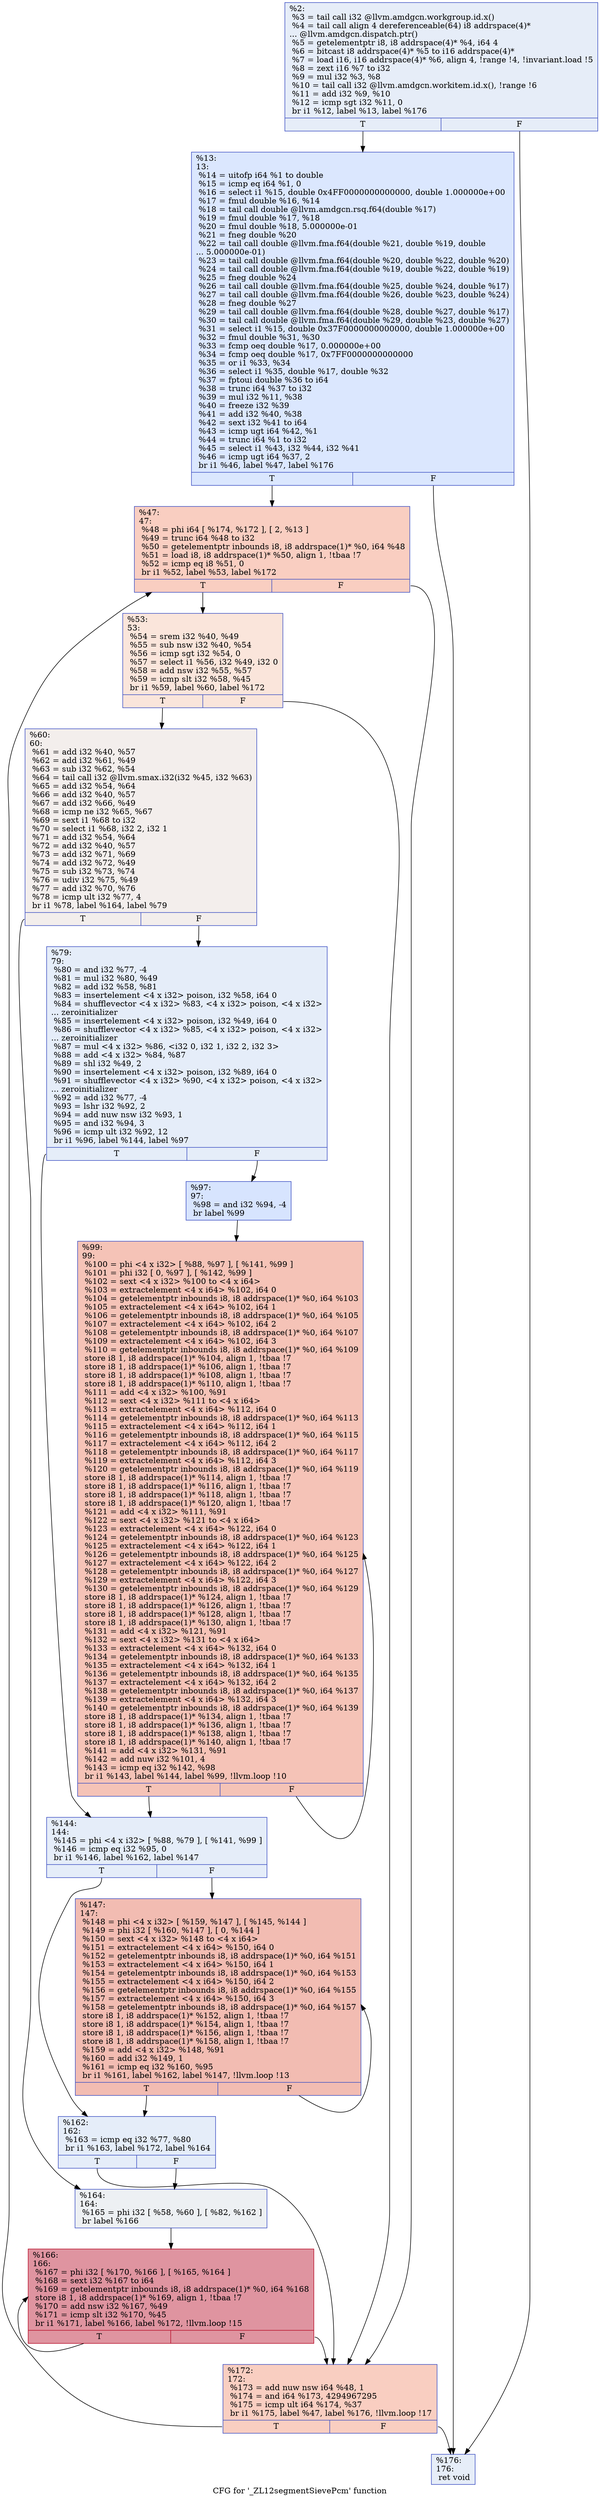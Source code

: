 digraph "CFG for '_ZL12segmentSievePcm' function" {
	label="CFG for '_ZL12segmentSievePcm' function";

	Node0x52f1590 [shape=record,color="#3d50c3ff", style=filled, fillcolor="#c7d7f070",label="{%2:\l  %3 = tail call i32 @llvm.amdgcn.workgroup.id.x()\l  %4 = tail call align 4 dereferenceable(64) i8 addrspace(4)*\l... @llvm.amdgcn.dispatch.ptr()\l  %5 = getelementptr i8, i8 addrspace(4)* %4, i64 4\l  %6 = bitcast i8 addrspace(4)* %5 to i16 addrspace(4)*\l  %7 = load i16, i16 addrspace(4)* %6, align 4, !range !4, !invariant.load !5\l  %8 = zext i16 %7 to i32\l  %9 = mul i32 %3, %8\l  %10 = tail call i32 @llvm.amdgcn.workitem.id.x(), !range !6\l  %11 = add i32 %9, %10\l  %12 = icmp sgt i32 %11, 0\l  br i1 %12, label %13, label %176\l|{<s0>T|<s1>F}}"];
	Node0x52f1590:s0 -> Node0x52f3490;
	Node0x52f1590:s1 -> Node0x52f3520;
	Node0x52f3490 [shape=record,color="#3d50c3ff", style=filled, fillcolor="#aec9fc70",label="{%13:\l13:                                               \l  %14 = uitofp i64 %1 to double\l  %15 = icmp eq i64 %1, 0\l  %16 = select i1 %15, double 0x4FF0000000000000, double 1.000000e+00\l  %17 = fmul double %16, %14\l  %18 = tail call double @llvm.amdgcn.rsq.f64(double %17)\l  %19 = fmul double %17, %18\l  %20 = fmul double %18, 5.000000e-01\l  %21 = fneg double %20\l  %22 = tail call double @llvm.fma.f64(double %21, double %19, double\l... 5.000000e-01)\l  %23 = tail call double @llvm.fma.f64(double %20, double %22, double %20)\l  %24 = tail call double @llvm.fma.f64(double %19, double %22, double %19)\l  %25 = fneg double %24\l  %26 = tail call double @llvm.fma.f64(double %25, double %24, double %17)\l  %27 = tail call double @llvm.fma.f64(double %26, double %23, double %24)\l  %28 = fneg double %27\l  %29 = tail call double @llvm.fma.f64(double %28, double %27, double %17)\l  %30 = tail call double @llvm.fma.f64(double %29, double %23, double %27)\l  %31 = select i1 %15, double 0x37F0000000000000, double 1.000000e+00\l  %32 = fmul double %31, %30\l  %33 = fcmp oeq double %17, 0.000000e+00\l  %34 = fcmp oeq double %17, 0x7FF0000000000000\l  %35 = or i1 %33, %34\l  %36 = select i1 %35, double %17, double %32\l  %37 = fptoui double %36 to i64\l  %38 = trunc i64 %37 to i32\l  %39 = mul i32 %11, %38\l  %40 = freeze i32 %39\l  %41 = add i32 %40, %38\l  %42 = sext i32 %41 to i64\l  %43 = icmp ugt i64 %42, %1\l  %44 = trunc i64 %1 to i32\l  %45 = select i1 %43, i32 %44, i32 %41\l  %46 = icmp ugt i64 %37, 2\l  br i1 %46, label %47, label %176\l|{<s0>T|<s1>F}}"];
	Node0x52f3490:s0 -> Node0x52f5cb0;
	Node0x52f3490:s1 -> Node0x52f3520;
	Node0x52f5cb0 [shape=record,color="#3d50c3ff", style=filled, fillcolor="#f2907270",label="{%47:\l47:                                               \l  %48 = phi i64 [ %174, %172 ], [ 2, %13 ]\l  %49 = trunc i64 %48 to i32\l  %50 = getelementptr inbounds i8, i8 addrspace(1)* %0, i64 %48\l  %51 = load i8, i8 addrspace(1)* %50, align 1, !tbaa !7\l  %52 = icmp eq i8 %51, 0\l  br i1 %52, label %53, label %172\l|{<s0>T|<s1>F}}"];
	Node0x52f5cb0:s0 -> Node0x52f62e0;
	Node0x52f5cb0:s1 -> Node0x52f5e20;
	Node0x52f62e0 [shape=record,color="#3d50c3ff", style=filled, fillcolor="#f4c5ad70",label="{%53:\l53:                                               \l  %54 = srem i32 %40, %49\l  %55 = sub nsw i32 %40, %54\l  %56 = icmp sgt i32 %54, 0\l  %57 = select i1 %56, i32 %49, i32 0\l  %58 = add nsw i32 %55, %57\l  %59 = icmp slt i32 %58, %45\l  br i1 %59, label %60, label %172\l|{<s0>T|<s1>F}}"];
	Node0x52f62e0:s0 -> Node0x52f67a0;
	Node0x52f62e0:s1 -> Node0x52f5e20;
	Node0x52f67a0 [shape=record,color="#3d50c3ff", style=filled, fillcolor="#e3d9d370",label="{%60:\l60:                                               \l  %61 = add i32 %40, %57\l  %62 = add i32 %61, %49\l  %63 = sub i32 %62, %54\l  %64 = tail call i32 @llvm.smax.i32(i32 %45, i32 %63)\l  %65 = add i32 %54, %64\l  %66 = add i32 %40, %57\l  %67 = add i32 %66, %49\l  %68 = icmp ne i32 %65, %67\l  %69 = sext i1 %68 to i32\l  %70 = select i1 %68, i32 2, i32 1\l  %71 = add i32 %54, %64\l  %72 = add i32 %40, %57\l  %73 = add i32 %71, %69\l  %74 = add i32 %72, %49\l  %75 = sub i32 %73, %74\l  %76 = udiv i32 %75, %49\l  %77 = add i32 %70, %76\l  %78 = icmp ult i32 %77, 4\l  br i1 %78, label %164, label %79\l|{<s0>T|<s1>F}}"];
	Node0x52f67a0:s0 -> Node0x52f76a0;
	Node0x52f67a0:s1 -> Node0x52f7730;
	Node0x52f7730 [shape=record,color="#3d50c3ff", style=filled, fillcolor="#c5d6f270",label="{%79:\l79:                                               \l  %80 = and i32 %77, -4\l  %81 = mul i32 %80, %49\l  %82 = add i32 %58, %81\l  %83 = insertelement \<4 x i32\> poison, i32 %58, i64 0\l  %84 = shufflevector \<4 x i32\> %83, \<4 x i32\> poison, \<4 x i32\>\l... zeroinitializer\l  %85 = insertelement \<4 x i32\> poison, i32 %49, i64 0\l  %86 = shufflevector \<4 x i32\> %85, \<4 x i32\> poison, \<4 x i32\>\l... zeroinitializer\l  %87 = mul \<4 x i32\> %86, \<i32 0, i32 1, i32 2, i32 3\>\l  %88 = add \<4 x i32\> %84, %87\l  %89 = shl i32 %49, 2\l  %90 = insertelement \<4 x i32\> poison, i32 %89, i64 0\l  %91 = shufflevector \<4 x i32\> %90, \<4 x i32\> poison, \<4 x i32\>\l... zeroinitializer\l  %92 = add i32 %77, -4\l  %93 = lshr i32 %92, 2\l  %94 = add nuw nsw i32 %93, 1\l  %95 = and i32 %94, 3\l  %96 = icmp ult i32 %92, 12\l  br i1 %96, label %144, label %97\l|{<s0>T|<s1>F}}"];
	Node0x52f7730:s0 -> Node0x52f92a0;
	Node0x52f7730:s1 -> Node0x52f9330;
	Node0x52f9330 [shape=record,color="#3d50c3ff", style=filled, fillcolor="#a5c3fe70",label="{%97:\l97:                                               \l  %98 = and i32 %94, -4\l  br label %99\l}"];
	Node0x52f9330 -> Node0x52f9500;
	Node0x52f9500 [shape=record,color="#3d50c3ff", style=filled, fillcolor="#e8765c70",label="{%99:\l99:                                               \l  %100 = phi \<4 x i32\> [ %88, %97 ], [ %141, %99 ]\l  %101 = phi i32 [ 0, %97 ], [ %142, %99 ]\l  %102 = sext \<4 x i32\> %100 to \<4 x i64\>\l  %103 = extractelement \<4 x i64\> %102, i64 0\l  %104 = getelementptr inbounds i8, i8 addrspace(1)* %0, i64 %103\l  %105 = extractelement \<4 x i64\> %102, i64 1\l  %106 = getelementptr inbounds i8, i8 addrspace(1)* %0, i64 %105\l  %107 = extractelement \<4 x i64\> %102, i64 2\l  %108 = getelementptr inbounds i8, i8 addrspace(1)* %0, i64 %107\l  %109 = extractelement \<4 x i64\> %102, i64 3\l  %110 = getelementptr inbounds i8, i8 addrspace(1)* %0, i64 %109\l  store i8 1, i8 addrspace(1)* %104, align 1, !tbaa !7\l  store i8 1, i8 addrspace(1)* %106, align 1, !tbaa !7\l  store i8 1, i8 addrspace(1)* %108, align 1, !tbaa !7\l  store i8 1, i8 addrspace(1)* %110, align 1, !tbaa !7\l  %111 = add \<4 x i32\> %100, %91\l  %112 = sext \<4 x i32\> %111 to \<4 x i64\>\l  %113 = extractelement \<4 x i64\> %112, i64 0\l  %114 = getelementptr inbounds i8, i8 addrspace(1)* %0, i64 %113\l  %115 = extractelement \<4 x i64\> %112, i64 1\l  %116 = getelementptr inbounds i8, i8 addrspace(1)* %0, i64 %115\l  %117 = extractelement \<4 x i64\> %112, i64 2\l  %118 = getelementptr inbounds i8, i8 addrspace(1)* %0, i64 %117\l  %119 = extractelement \<4 x i64\> %112, i64 3\l  %120 = getelementptr inbounds i8, i8 addrspace(1)* %0, i64 %119\l  store i8 1, i8 addrspace(1)* %114, align 1, !tbaa !7\l  store i8 1, i8 addrspace(1)* %116, align 1, !tbaa !7\l  store i8 1, i8 addrspace(1)* %118, align 1, !tbaa !7\l  store i8 1, i8 addrspace(1)* %120, align 1, !tbaa !7\l  %121 = add \<4 x i32\> %111, %91\l  %122 = sext \<4 x i32\> %121 to \<4 x i64\>\l  %123 = extractelement \<4 x i64\> %122, i64 0\l  %124 = getelementptr inbounds i8, i8 addrspace(1)* %0, i64 %123\l  %125 = extractelement \<4 x i64\> %122, i64 1\l  %126 = getelementptr inbounds i8, i8 addrspace(1)* %0, i64 %125\l  %127 = extractelement \<4 x i64\> %122, i64 2\l  %128 = getelementptr inbounds i8, i8 addrspace(1)* %0, i64 %127\l  %129 = extractelement \<4 x i64\> %122, i64 3\l  %130 = getelementptr inbounds i8, i8 addrspace(1)* %0, i64 %129\l  store i8 1, i8 addrspace(1)* %124, align 1, !tbaa !7\l  store i8 1, i8 addrspace(1)* %126, align 1, !tbaa !7\l  store i8 1, i8 addrspace(1)* %128, align 1, !tbaa !7\l  store i8 1, i8 addrspace(1)* %130, align 1, !tbaa !7\l  %131 = add \<4 x i32\> %121, %91\l  %132 = sext \<4 x i32\> %131 to \<4 x i64\>\l  %133 = extractelement \<4 x i64\> %132, i64 0\l  %134 = getelementptr inbounds i8, i8 addrspace(1)* %0, i64 %133\l  %135 = extractelement \<4 x i64\> %132, i64 1\l  %136 = getelementptr inbounds i8, i8 addrspace(1)* %0, i64 %135\l  %137 = extractelement \<4 x i64\> %132, i64 2\l  %138 = getelementptr inbounds i8, i8 addrspace(1)* %0, i64 %137\l  %139 = extractelement \<4 x i64\> %132, i64 3\l  %140 = getelementptr inbounds i8, i8 addrspace(1)* %0, i64 %139\l  store i8 1, i8 addrspace(1)* %134, align 1, !tbaa !7\l  store i8 1, i8 addrspace(1)* %136, align 1, !tbaa !7\l  store i8 1, i8 addrspace(1)* %138, align 1, !tbaa !7\l  store i8 1, i8 addrspace(1)* %140, align 1, !tbaa !7\l  %141 = add \<4 x i32\> %131, %91\l  %142 = add nuw i32 %101, 4\l  %143 = icmp eq i32 %142, %98\l  br i1 %143, label %144, label %99, !llvm.loop !10\l|{<s0>T|<s1>F}}"];
	Node0x52f9500:s0 -> Node0x52f92a0;
	Node0x52f9500:s1 -> Node0x52f9500;
	Node0x52f92a0 [shape=record,color="#3d50c3ff", style=filled, fillcolor="#c5d6f270",label="{%144:\l144:                                              \l  %145 = phi \<4 x i32\> [ %88, %79 ], [ %141, %99 ]\l  %146 = icmp eq i32 %95, 0\l  br i1 %146, label %162, label %147\l|{<s0>T|<s1>F}}"];
	Node0x52f92a0:s0 -> Node0x52fc6a0;
	Node0x52f92a0:s1 -> Node0x52fc6f0;
	Node0x52fc6f0 [shape=record,color="#3d50c3ff", style=filled, fillcolor="#e1675170",label="{%147:\l147:                                              \l  %148 = phi \<4 x i32\> [ %159, %147 ], [ %145, %144 ]\l  %149 = phi i32 [ %160, %147 ], [ 0, %144 ]\l  %150 = sext \<4 x i32\> %148 to \<4 x i64\>\l  %151 = extractelement \<4 x i64\> %150, i64 0\l  %152 = getelementptr inbounds i8, i8 addrspace(1)* %0, i64 %151\l  %153 = extractelement \<4 x i64\> %150, i64 1\l  %154 = getelementptr inbounds i8, i8 addrspace(1)* %0, i64 %153\l  %155 = extractelement \<4 x i64\> %150, i64 2\l  %156 = getelementptr inbounds i8, i8 addrspace(1)* %0, i64 %155\l  %157 = extractelement \<4 x i64\> %150, i64 3\l  %158 = getelementptr inbounds i8, i8 addrspace(1)* %0, i64 %157\l  store i8 1, i8 addrspace(1)* %152, align 1, !tbaa !7\l  store i8 1, i8 addrspace(1)* %154, align 1, !tbaa !7\l  store i8 1, i8 addrspace(1)* %156, align 1, !tbaa !7\l  store i8 1, i8 addrspace(1)* %158, align 1, !tbaa !7\l  %159 = add \<4 x i32\> %148, %91\l  %160 = add i32 %149, 1\l  %161 = icmp eq i32 %160, %95\l  br i1 %161, label %162, label %147, !llvm.loop !13\l|{<s0>T|<s1>F}}"];
	Node0x52fc6f0:s0 -> Node0x52fc6a0;
	Node0x52fc6f0:s1 -> Node0x52fc6f0;
	Node0x52fc6a0 [shape=record,color="#3d50c3ff", style=filled, fillcolor="#c5d6f270",label="{%162:\l162:                                              \l  %163 = icmp eq i32 %77, %80\l  br i1 %163, label %172, label %164\l|{<s0>T|<s1>F}}"];
	Node0x52fc6a0:s0 -> Node0x52f5e20;
	Node0x52fc6a0:s1 -> Node0x52f76a0;
	Node0x52f76a0 [shape=record,color="#3d50c3ff", style=filled, fillcolor="#d6dce470",label="{%164:\l164:                                              \l  %165 = phi i32 [ %58, %60 ], [ %82, %162 ]\l  br label %166\l}"];
	Node0x52f76a0 -> Node0x52fd650;
	Node0x52fd650 [shape=record,color="#b70d28ff", style=filled, fillcolor="#b70d2870",label="{%166:\l166:                                              \l  %167 = phi i32 [ %170, %166 ], [ %165, %164 ]\l  %168 = sext i32 %167 to i64\l  %169 = getelementptr inbounds i8, i8 addrspace(1)* %0, i64 %168\l  store i8 1, i8 addrspace(1)* %169, align 1, !tbaa !7\l  %170 = add nsw i32 %167, %49\l  %171 = icmp slt i32 %170, %45\l  br i1 %171, label %166, label %172, !llvm.loop !15\l|{<s0>T|<s1>F}}"];
	Node0x52fd650:s0 -> Node0x52fd650;
	Node0x52fd650:s1 -> Node0x52f5e20;
	Node0x52f5e20 [shape=record,color="#3d50c3ff", style=filled, fillcolor="#f2907270",label="{%172:\l172:                                              \l  %173 = add nuw nsw i64 %48, 1\l  %174 = and i64 %173, 4294967295\l  %175 = icmp ult i64 %174, %37\l  br i1 %175, label %47, label %176, !llvm.loop !17\l|{<s0>T|<s1>F}}"];
	Node0x52f5e20:s0 -> Node0x52f5cb0;
	Node0x52f5e20:s1 -> Node0x52f3520;
	Node0x52f3520 [shape=record,color="#3d50c3ff", style=filled, fillcolor="#c7d7f070",label="{%176:\l176:                                              \l  ret void\l}"];
}
